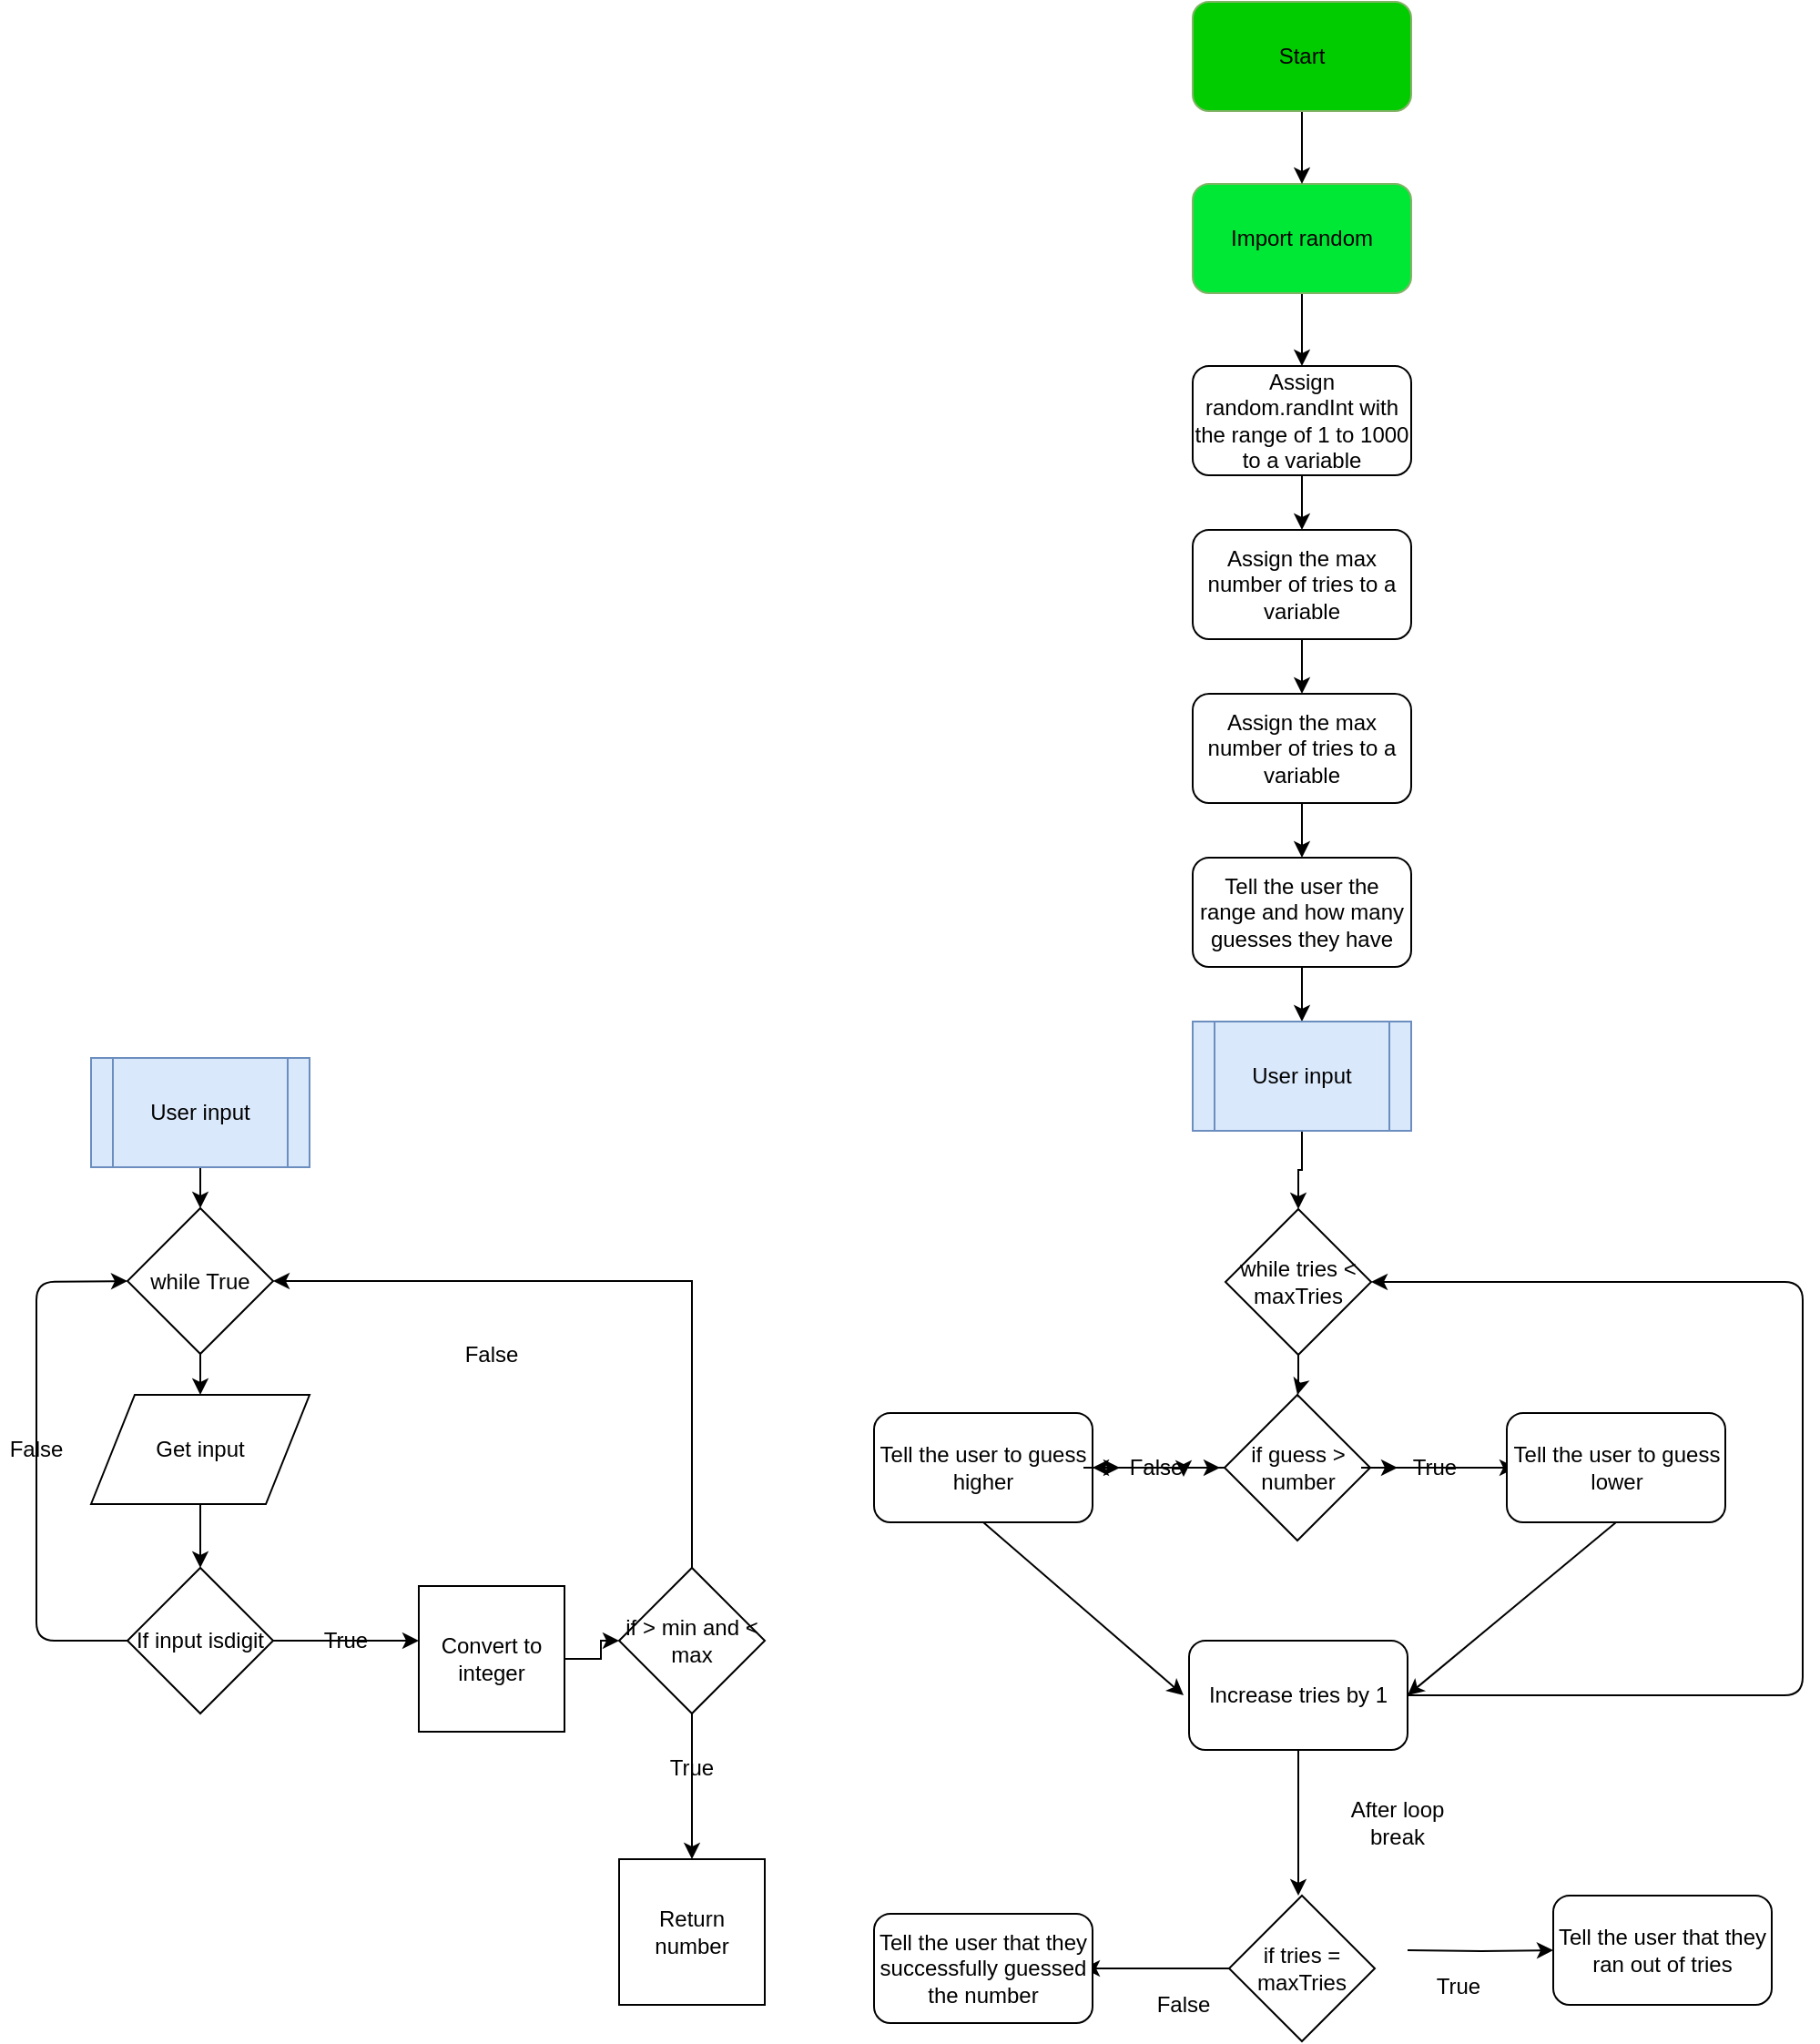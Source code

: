 <mxfile version="11.1.4" type="device"><diagram id="M7A3Xu8ZelhbI-vlmoNH" name="Page-1"><mxGraphModel dx="2272" dy="824" grid="1" gridSize="10" guides="1" tooltips="1" connect="1" arrows="1" fold="1" page="1" pageScale="1" pageWidth="850" pageHeight="1100" math="0" shadow="0"><root><mxCell id="0"/><mxCell id="1" parent="0"/><mxCell id="c9cgaB3JN1emf6142DPy-4" value="" style="edgeStyle=orthogonalEdgeStyle;rounded=0;orthogonalLoop=1;jettySize=auto;html=1;" edge="1" parent="1" source="c9cgaB3JN1emf6142DPy-2" target="c9cgaB3JN1emf6142DPy-3"><mxGeometry relative="1" as="geometry"/></mxCell><mxCell id="c9cgaB3JN1emf6142DPy-2" value="Import random" style="rounded=1;whiteSpace=wrap;html=1;fillColor=#00E836;strokeColor=#82b366;" vertex="1" parent="1"><mxGeometry x="365" y="110" width="120" height="60" as="geometry"/></mxCell><mxCell id="c9cgaB3JN1emf6142DPy-10" value="" style="edgeStyle=orthogonalEdgeStyle;rounded=0;orthogonalLoop=1;jettySize=auto;html=1;" edge="1" parent="1" source="c9cgaB3JN1emf6142DPy-3" target="c9cgaB3JN1emf6142DPy-9"><mxGeometry relative="1" as="geometry"/></mxCell><mxCell id="c9cgaB3JN1emf6142DPy-3" value="Assign random.randInt with the range of 1 to 1000 to a variable" style="rounded=1;whiteSpace=wrap;html=1;" vertex="1" parent="1"><mxGeometry x="365" y="210" width="120" height="60" as="geometry"/></mxCell><mxCell id="c9cgaB3JN1emf6142DPy-12" value="" style="edgeStyle=orthogonalEdgeStyle;rounded=0;orthogonalLoop=1;jettySize=auto;html=1;" edge="1" parent="1" source="c9cgaB3JN1emf6142DPy-9" target="c9cgaB3JN1emf6142DPy-11"><mxGeometry relative="1" as="geometry"/></mxCell><mxCell id="c9cgaB3JN1emf6142DPy-9" value="Assign the max number of tries to a variable" style="rounded=1;whiteSpace=wrap;html=1;" vertex="1" parent="1"><mxGeometry x="365" y="300" width="120" height="60" as="geometry"/></mxCell><mxCell id="c9cgaB3JN1emf6142DPy-14" value="" style="edgeStyle=orthogonalEdgeStyle;rounded=0;orthogonalLoop=1;jettySize=auto;html=1;" edge="1" parent="1" source="c9cgaB3JN1emf6142DPy-11" target="c9cgaB3JN1emf6142DPy-13"><mxGeometry relative="1" as="geometry"/></mxCell><mxCell id="c9cgaB3JN1emf6142DPy-11" value="Assign the max number of tries to a variable" style="rounded=1;whiteSpace=wrap;html=1;" vertex="1" parent="1"><mxGeometry x="365" y="390" width="120" height="60" as="geometry"/></mxCell><mxCell id="c9cgaB3JN1emf6142DPy-16" value="" style="edgeStyle=orthogonalEdgeStyle;rounded=0;orthogonalLoop=1;jettySize=auto;html=1;" edge="1" parent="1" source="c9cgaB3JN1emf6142DPy-13"><mxGeometry relative="1" as="geometry"><mxPoint x="425" y="570" as="targetPoint"/></mxGeometry></mxCell><mxCell id="c9cgaB3JN1emf6142DPy-13" value="Tell the user the range and how many guesses they have" style="rounded=1;whiteSpace=wrap;html=1;" vertex="1" parent="1"><mxGeometry x="365" y="480" width="120" height="60" as="geometry"/></mxCell><mxCell id="c9cgaB3JN1emf6142DPy-6" value="" style="edgeStyle=orthogonalEdgeStyle;rounded=0;orthogonalLoop=1;jettySize=auto;html=1;" edge="1" parent="1" source="c9cgaB3JN1emf6142DPy-5" target="c9cgaB3JN1emf6142DPy-2"><mxGeometry relative="1" as="geometry"/></mxCell><mxCell id="c9cgaB3JN1emf6142DPy-5" value="Start" style="rounded=1;whiteSpace=wrap;html=1;fillColor=#00CC00;strokeColor=#82b366;" vertex="1" parent="1"><mxGeometry x="365" y="10" width="120" height="60" as="geometry"/></mxCell><mxCell id="c9cgaB3JN1emf6142DPy-30" value="" style="edgeStyle=orthogonalEdgeStyle;rounded=0;orthogonalLoop=1;jettySize=auto;html=1;" edge="1" parent="1" source="c9cgaB3JN1emf6142DPy-21" target="c9cgaB3JN1emf6142DPy-26"><mxGeometry relative="1" as="geometry"/></mxCell><mxCell id="c9cgaB3JN1emf6142DPy-21" value="&lt;font color=&quot;#000000&quot;&gt;User input&lt;/font&gt;" style="shape=process;whiteSpace=wrap;html=1;backgroundOutline=1;fillColor=#dae8fc;strokeColor=#6c8ebf;" vertex="1" parent="1"><mxGeometry x="-240" y="590" width="120" height="60" as="geometry"/></mxCell><mxCell id="c9cgaB3JN1emf6142DPy-25" value="" style="edgeStyle=orthogonalEdgeStyle;rounded=0;orthogonalLoop=1;jettySize=auto;html=1;" edge="1" parent="1" source="c9cgaB3JN1emf6142DPy-22" target="c9cgaB3JN1emf6142DPy-24"><mxGeometry relative="1" as="geometry"/></mxCell><mxCell id="c9cgaB3JN1emf6142DPy-22" value="Get input" style="shape=parallelogram;perimeter=parallelogramPerimeter;whiteSpace=wrap;html=1;" vertex="1" parent="1"><mxGeometry x="-240" y="775" width="120" height="60" as="geometry"/></mxCell><mxCell id="c9cgaB3JN1emf6142DPy-35" value="" style="edgeStyle=orthogonalEdgeStyle;rounded=0;orthogonalLoop=1;jettySize=auto;html=1;" edge="1" parent="1" source="c9cgaB3JN1emf6142DPy-24"><mxGeometry relative="1" as="geometry"><mxPoint x="-60" y="910" as="targetPoint"/></mxGeometry></mxCell><mxCell id="c9cgaB3JN1emf6142DPy-24" value="If input isdigit" style="rhombus;whiteSpace=wrap;html=1;direction=north;rotation=0;" vertex="1" parent="1"><mxGeometry x="-220" y="870" width="80" height="80" as="geometry"/></mxCell><mxCell id="c9cgaB3JN1emf6142DPy-38" value="" style="edgeStyle=orthogonalEdgeStyle;rounded=0;orthogonalLoop=1;jettySize=auto;html=1;entryX=1;entryY=0.5;entryDx=0;entryDy=0;exitX=1;exitY=0.5;exitDx=0;exitDy=0;" edge="1" parent="1" source="c9cgaB3JN1emf6142DPy-44" target="c9cgaB3JN1emf6142DPy-26"><mxGeometry relative="1" as="geometry"><mxPoint x="-20" y="870" as="sourcePoint"/><mxPoint x="-20" y="790" as="targetPoint"/><Array as="points"><mxPoint x="90" y="713"/></Array></mxGeometry></mxCell><mxCell id="c9cgaB3JN1emf6142DPy-41" value="" style="edgeStyle=orthogonalEdgeStyle;rounded=0;orthogonalLoop=1;jettySize=auto;html=1;entryX=0.5;entryY=0;entryDx=0;entryDy=0;exitX=0;exitY=0.5;exitDx=0;exitDy=0;" edge="1" parent="1" source="c9cgaB3JN1emf6142DPy-44"><mxGeometry relative="1" as="geometry"><mxPoint x="-20" y="950" as="sourcePoint"/><mxPoint x="90" y="1030" as="targetPoint"/><Array as="points"><mxPoint x="90" y="990"/><mxPoint x="90" y="990"/></Array></mxGeometry></mxCell><mxCell id="c9cgaB3JN1emf6142DPy-31" value="" style="edgeStyle=orthogonalEdgeStyle;rounded=0;orthogonalLoop=1;jettySize=auto;html=1;" edge="1" parent="1" source="c9cgaB3JN1emf6142DPy-26" target="c9cgaB3JN1emf6142DPy-22"><mxGeometry relative="1" as="geometry"/></mxCell><mxCell id="c9cgaB3JN1emf6142DPy-26" value="while True" style="rhombus;whiteSpace=wrap;html=1;" vertex="1" parent="1"><mxGeometry x="-220" y="672.5" width="80" height="80" as="geometry"/></mxCell><mxCell id="c9cgaB3JN1emf6142DPy-32" value="" style="endArrow=classic;html=1;exitX=0.5;exitY=0;exitDx=0;exitDy=0;entryX=0;entryY=0.5;entryDx=0;entryDy=0;" edge="1" parent="1" source="c9cgaB3JN1emf6142DPy-24" target="c9cgaB3JN1emf6142DPy-26"><mxGeometry width="50" height="50" relative="1" as="geometry"><mxPoint x="-290" y="940" as="sourcePoint"/><mxPoint x="-270" y="710" as="targetPoint"/><Array as="points"><mxPoint x="-270" y="910"/><mxPoint x="-270" y="713"/></Array></mxGeometry></mxCell><mxCell id="c9cgaB3JN1emf6142DPy-33" value="False" style="text;html=1;strokeColor=none;fillColor=none;align=center;verticalAlign=middle;whiteSpace=wrap;rounded=0;" vertex="1" parent="1"><mxGeometry x="-290" y="795" width="40" height="20" as="geometry"/></mxCell><mxCell id="c9cgaB3JN1emf6142DPy-36" value="True" style="text;html=1;strokeColor=none;fillColor=none;align=center;verticalAlign=middle;whiteSpace=wrap;rounded=0;" vertex="1" parent="1"><mxGeometry x="-120" y="900" width="40" height="20" as="geometry"/></mxCell><mxCell id="c9cgaB3JN1emf6142DPy-39" value="False" style="text;html=1;strokeColor=none;fillColor=none;align=center;verticalAlign=middle;whiteSpace=wrap;rounded=0;" vertex="1" parent="1"><mxGeometry x="-40" y="743" width="40" height="20" as="geometry"/></mxCell><mxCell id="c9cgaB3JN1emf6142DPy-43" value="True" style="text;html=1;strokeColor=none;fillColor=none;align=center;verticalAlign=middle;whiteSpace=wrap;rounded=0;" vertex="1" parent="1"><mxGeometry x="70" y="970" width="40" height="20" as="geometry"/></mxCell><mxCell id="c9cgaB3JN1emf6142DPy-44" value="if &amp;gt; min and &amp;lt; max" style="rhombus;whiteSpace=wrap;html=1;direction=north;rotation=0;" vertex="1" parent="1"><mxGeometry x="50" y="870" width="80" height="80" as="geometry"/></mxCell><mxCell id="c9cgaB3JN1emf6142DPy-45" value="Return number" style="whiteSpace=wrap;html=1;aspect=fixed;" vertex="1" parent="1"><mxGeometry x="50" y="1030" width="80" height="80" as="geometry"/></mxCell><mxCell id="c9cgaB3JN1emf6142DPy-47" value="" style="edgeStyle=orthogonalEdgeStyle;rounded=0;orthogonalLoop=1;jettySize=auto;html=1;" edge="1" parent="1" source="c9cgaB3JN1emf6142DPy-46" target="c9cgaB3JN1emf6142DPy-44"><mxGeometry relative="1" as="geometry"/></mxCell><mxCell id="c9cgaB3JN1emf6142DPy-46" value="Convert to integer" style="whiteSpace=wrap;html=1;aspect=fixed;" vertex="1" parent="1"><mxGeometry x="-60" y="880" width="80" height="80" as="geometry"/></mxCell><mxCell id="c9cgaB3JN1emf6142DPy-62" value="" style="edgeStyle=orthogonalEdgeStyle;rounded=0;orthogonalLoop=1;jettySize=auto;html=1;" edge="1" parent="1" source="c9cgaB3JN1emf6142DPy-52" target="c9cgaB3JN1emf6142DPy-60"><mxGeometry relative="1" as="geometry"/></mxCell><mxCell id="c9cgaB3JN1emf6142DPy-52" value="&lt;font color=&quot;#000000&quot;&gt;User input&lt;/font&gt;" style="shape=process;whiteSpace=wrap;html=1;backgroundOutline=1;fillColor=#dae8fc;strokeColor=#6c8ebf;" vertex="1" parent="1"><mxGeometry x="365" y="570" width="120" height="60" as="geometry"/></mxCell><mxCell id="c9cgaB3JN1emf6142DPy-56" value="" style="edgeStyle=orthogonalEdgeStyle;rounded=0;orthogonalLoop=1;jettySize=auto;html=1;" edge="1" parent="1" source="c9cgaB3JN1emf6142DPy-53"><mxGeometry relative="1" as="geometry"><mxPoint x="542.5" y="815" as="targetPoint"/></mxGeometry></mxCell><mxCell id="c9cgaB3JN1emf6142DPy-65" value="" style="edgeStyle=orthogonalEdgeStyle;rounded=0;orthogonalLoop=1;jettySize=auto;html=1;" edge="1" parent="1" source="c9cgaB3JN1emf6142DPy-53" target="c9cgaB3JN1emf6142DPy-64"><mxGeometry relative="1" as="geometry"/></mxCell><mxCell id="c9cgaB3JN1emf6142DPy-53" value="if guess &amp;gt; number" style="rhombus;whiteSpace=wrap;html=1;" vertex="1" parent="1"><mxGeometry x="382.5" y="775" width="80" height="80" as="geometry"/></mxCell><mxCell id="c9cgaB3JN1emf6142DPy-57" value="Tell the user to guess lower" style="rounded=1;whiteSpace=wrap;html=1;" vertex="1" parent="1"><mxGeometry x="537.5" y="785" width="120" height="60" as="geometry"/></mxCell><mxCell id="c9cgaB3JN1emf6142DPy-58" value="True" style="text;html=1;strokeColor=none;fillColor=none;align=center;verticalAlign=middle;whiteSpace=wrap;rounded=0;" vertex="1" parent="1"><mxGeometry x="477.5" y="805" width="40" height="20" as="geometry"/></mxCell><mxCell id="c9cgaB3JN1emf6142DPy-59" value="" style="edgeStyle=orthogonalEdgeStyle;rounded=0;orthogonalLoop=1;jettySize=auto;html=1;" edge="1" parent="1" source="c9cgaB3JN1emf6142DPy-53" target="c9cgaB3JN1emf6142DPy-58"><mxGeometry relative="1" as="geometry"/></mxCell><mxCell id="c9cgaB3JN1emf6142DPy-63" value="" style="edgeStyle=orthogonalEdgeStyle;rounded=0;orthogonalLoop=1;jettySize=auto;html=1;" edge="1" parent="1" source="c9cgaB3JN1emf6142DPy-60" target="c9cgaB3JN1emf6142DPy-53"><mxGeometry relative="1" as="geometry"/></mxCell><mxCell id="c9cgaB3JN1emf6142DPy-60" value="while tries &amp;lt; maxTries" style="rhombus;whiteSpace=wrap;html=1;" vertex="1" parent="1"><mxGeometry x="383" y="673" width="80" height="80" as="geometry"/></mxCell><mxCell id="c9cgaB3JN1emf6142DPy-64" value="Tell the user to guess higher" style="rounded=1;whiteSpace=wrap;html=1;" vertex="1" parent="1"><mxGeometry x="190" y="785" width="120" height="60" as="geometry"/></mxCell><mxCell id="c9cgaB3JN1emf6142DPy-68" style="edgeStyle=orthogonalEdgeStyle;rounded=0;orthogonalLoop=1;jettySize=auto;html=1;exitX=0;exitY=0.5;exitDx=0;exitDy=0;" edge="1" parent="1" source="c9cgaB3JN1emf6142DPy-66"><mxGeometry relative="1" as="geometry"><mxPoint x="360" y="820" as="targetPoint"/></mxGeometry></mxCell><mxCell id="c9cgaB3JN1emf6142DPy-69" style="edgeStyle=orthogonalEdgeStyle;rounded=0;orthogonalLoop=1;jettySize=auto;html=1;exitX=1;exitY=0.5;exitDx=0;exitDy=0;" edge="1" parent="1" source="c9cgaB3JN1emf6142DPy-66"><mxGeometry relative="1" as="geometry"><mxPoint x="380" y="815" as="targetPoint"/></mxGeometry></mxCell><mxCell id="c9cgaB3JN1emf6142DPy-66" value="False" style="text;html=1;strokeColor=none;fillColor=none;align=center;verticalAlign=middle;whiteSpace=wrap;rounded=0;" vertex="1" parent="1"><mxGeometry x="325" y="805" width="40" height="20" as="geometry"/></mxCell><mxCell id="c9cgaB3JN1emf6142DPy-67" value="" style="edgeStyle=orthogonalEdgeStyle;rounded=0;orthogonalLoop=1;jettySize=auto;html=1;" edge="1" parent="1" source="c9cgaB3JN1emf6142DPy-64" target="c9cgaB3JN1emf6142DPy-66"><mxGeometry relative="1" as="geometry"/></mxCell><mxCell id="c9cgaB3JN1emf6142DPy-76" value="" style="edgeStyle=orthogonalEdgeStyle;rounded=0;orthogonalLoop=1;jettySize=auto;html=1;" edge="1" parent="1" source="c9cgaB3JN1emf6142DPy-70"><mxGeometry relative="1" as="geometry"><mxPoint x="423" y="1050" as="targetPoint"/></mxGeometry></mxCell><mxCell id="c9cgaB3JN1emf6142DPy-70" value="Increase tries by 1" style="rounded=1;whiteSpace=wrap;html=1;" vertex="1" parent="1"><mxGeometry x="363" y="910" width="120" height="60" as="geometry"/></mxCell><mxCell id="c9cgaB3JN1emf6142DPy-79" value="" style="edgeStyle=orthogonalEdgeStyle;rounded=0;orthogonalLoop=1;jettySize=auto;html=1;" edge="1" parent="1" target="c9cgaB3JN1emf6142DPy-78"><mxGeometry relative="1" as="geometry"><mxPoint x="483" y="1080" as="sourcePoint"/></mxGeometry></mxCell><mxCell id="c9cgaB3JN1emf6142DPy-78" value="Tell the user that they ran out of tries" style="rounded=1;whiteSpace=wrap;html=1;" vertex="1" parent="1"><mxGeometry x="563" y="1050" width="120" height="60" as="geometry"/></mxCell><mxCell id="c9cgaB3JN1emf6142DPy-71" value="" style="endArrow=classic;html=1;exitX=0.5;exitY=1;exitDx=0;exitDy=0;" edge="1" parent="1" source="c9cgaB3JN1emf6142DPy-64"><mxGeometry width="50" height="50" relative="1" as="geometry"><mxPoint x="260" y="960" as="sourcePoint"/><mxPoint x="360" y="940" as="targetPoint"/></mxGeometry></mxCell><mxCell id="c9cgaB3JN1emf6142DPy-73" value="" style="endArrow=classic;html=1;exitX=0.5;exitY=1;exitDx=0;exitDy=0;entryX=1;entryY=0.5;entryDx=0;entryDy=0;" edge="1" parent="1" source="c9cgaB3JN1emf6142DPy-57" target="c9cgaB3JN1emf6142DPy-70"><mxGeometry width="50" height="50" relative="1" as="geometry"><mxPoint x="560" y="920" as="sourcePoint"/><mxPoint x="610" y="870" as="targetPoint"/></mxGeometry></mxCell><mxCell id="c9cgaB3JN1emf6142DPy-74" value="" style="endArrow=classic;html=1;exitX=1;exitY=0.5;exitDx=0;exitDy=0;entryX=1;entryY=0.5;entryDx=0;entryDy=0;" edge="1" parent="1" source="c9cgaB3JN1emf6142DPy-70" target="c9cgaB3JN1emf6142DPy-60"><mxGeometry width="50" height="50" relative="1" as="geometry"><mxPoint x="570" y="1010" as="sourcePoint"/><mxPoint x="620" y="960" as="targetPoint"/><Array as="points"><mxPoint x="700" y="940"/><mxPoint x="700" y="830"/><mxPoint x="700" y="713"/></Array></mxGeometry></mxCell><mxCell id="c9cgaB3JN1emf6142DPy-77" value="After loop break" style="text;html=1;strokeColor=none;fillColor=none;align=center;verticalAlign=middle;whiteSpace=wrap;rounded=0;" vertex="1" parent="1"><mxGeometry x="444" y="1000" width="67" height="20" as="geometry"/></mxCell><mxCell id="c9cgaB3JN1emf6142DPy-80" value="True" style="text;html=1;strokeColor=none;fillColor=none;align=center;verticalAlign=middle;whiteSpace=wrap;rounded=0;" vertex="1" parent="1"><mxGeometry x="491" y="1090" width="40" height="20" as="geometry"/></mxCell><mxCell id="c9cgaB3JN1emf6142DPy-86" value="" style="edgeStyle=orthogonalEdgeStyle;rounded=0;orthogonalLoop=1;jettySize=auto;html=1;" edge="1" parent="1" source="c9cgaB3JN1emf6142DPy-81"><mxGeometry relative="1" as="geometry"><mxPoint x="305" y="1090" as="targetPoint"/></mxGeometry></mxCell><mxCell id="c9cgaB3JN1emf6142DPy-81" value="if tries = maxTries" style="rhombus;whiteSpace=wrap;html=1;" vertex="1" parent="1"><mxGeometry x="385" y="1050" width="80" height="80" as="geometry"/></mxCell><mxCell id="c9cgaB3JN1emf6142DPy-87" value="Tell the user that they successfully guessed the number" style="rounded=1;whiteSpace=wrap;html=1;" vertex="1" parent="1"><mxGeometry x="190" y="1060" width="120" height="60" as="geometry"/></mxCell><mxCell id="c9cgaB3JN1emf6142DPy-88" value="False" style="text;html=1;strokeColor=none;fillColor=none;align=center;verticalAlign=middle;whiteSpace=wrap;rounded=0;" vertex="1" parent="1"><mxGeometry x="340" y="1100" width="40" height="20" as="geometry"/></mxCell></root></mxGraphModel></diagram></mxfile>